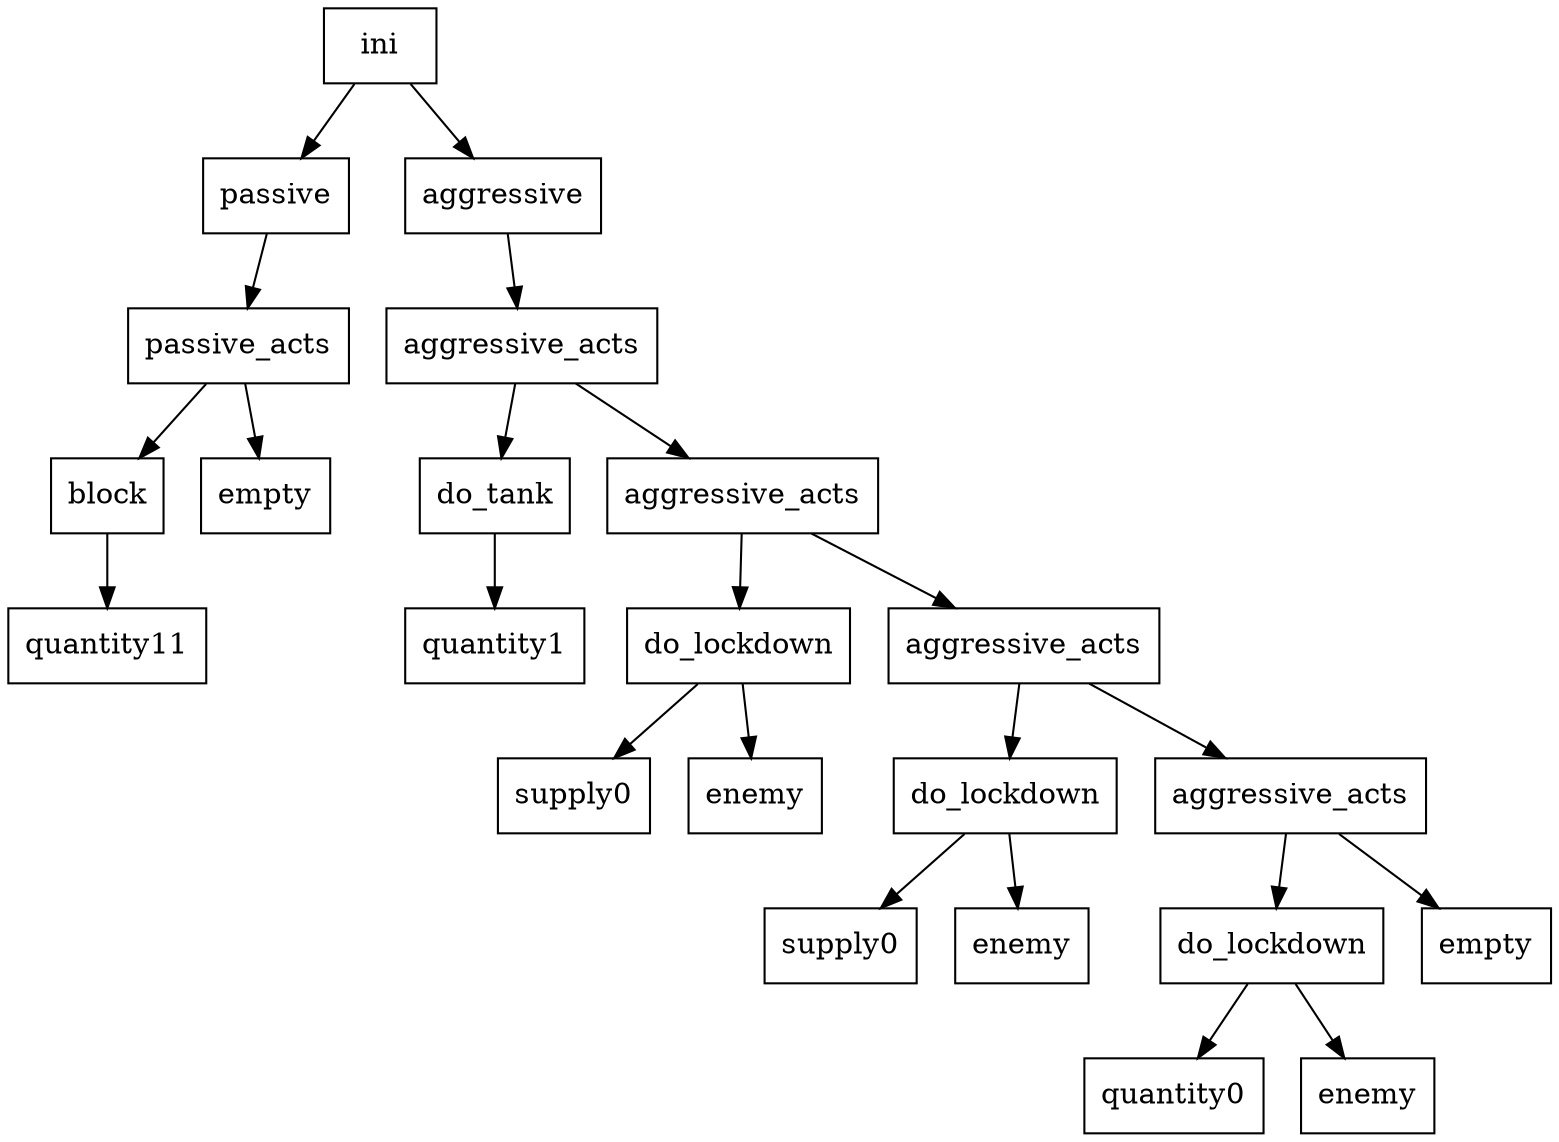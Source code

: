 digraph g {
graph [ordering=out];
node [shape=rectangle];
n[label = "ini"];
n0[label = "passive"];
n00[label = "passive_acts"];
n000[label = "block"];
n0000[label = "quantity11"];
n000 -> n0000;
n00 -> n000;
n001[label = "empty"];
n00 -> n001;
n0 -> n00;
n -> n0;
n1[label = "aggressive"];
n10[label = "aggressive_acts"];
n100[label = "do_tank"];
n1000[label = "quantity1"];
n100 -> n1000;
n10 -> n100;
n101[label = "aggressive_acts"];
n1010[label = "do_lockdown"];
n10100[label = "supply0"];
n1010 -> n10100;
n10101[label = "enemy"];
n1010 -> n10101;
n101 -> n1010;
n1011[label = "aggressive_acts"];
n10110[label = "do_lockdown"];
n101100[label = "supply0"];
n10110 -> n101100;
n101101[label = "enemy"];
n10110 -> n101101;
n1011 -> n10110;
n10111[label = "aggressive_acts"];
n101110[label = "do_lockdown"];
n1011100[label = "quantity0"];
n101110 -> n1011100;
n1011101[label = "enemy"];
n101110 -> n1011101;
n10111 -> n101110;
n101111[label = "empty"];
n10111 -> n101111;
n1011 -> n10111;
n101 -> n1011;
n10 -> n101;
n1 -> n10;
n -> n1;
}

